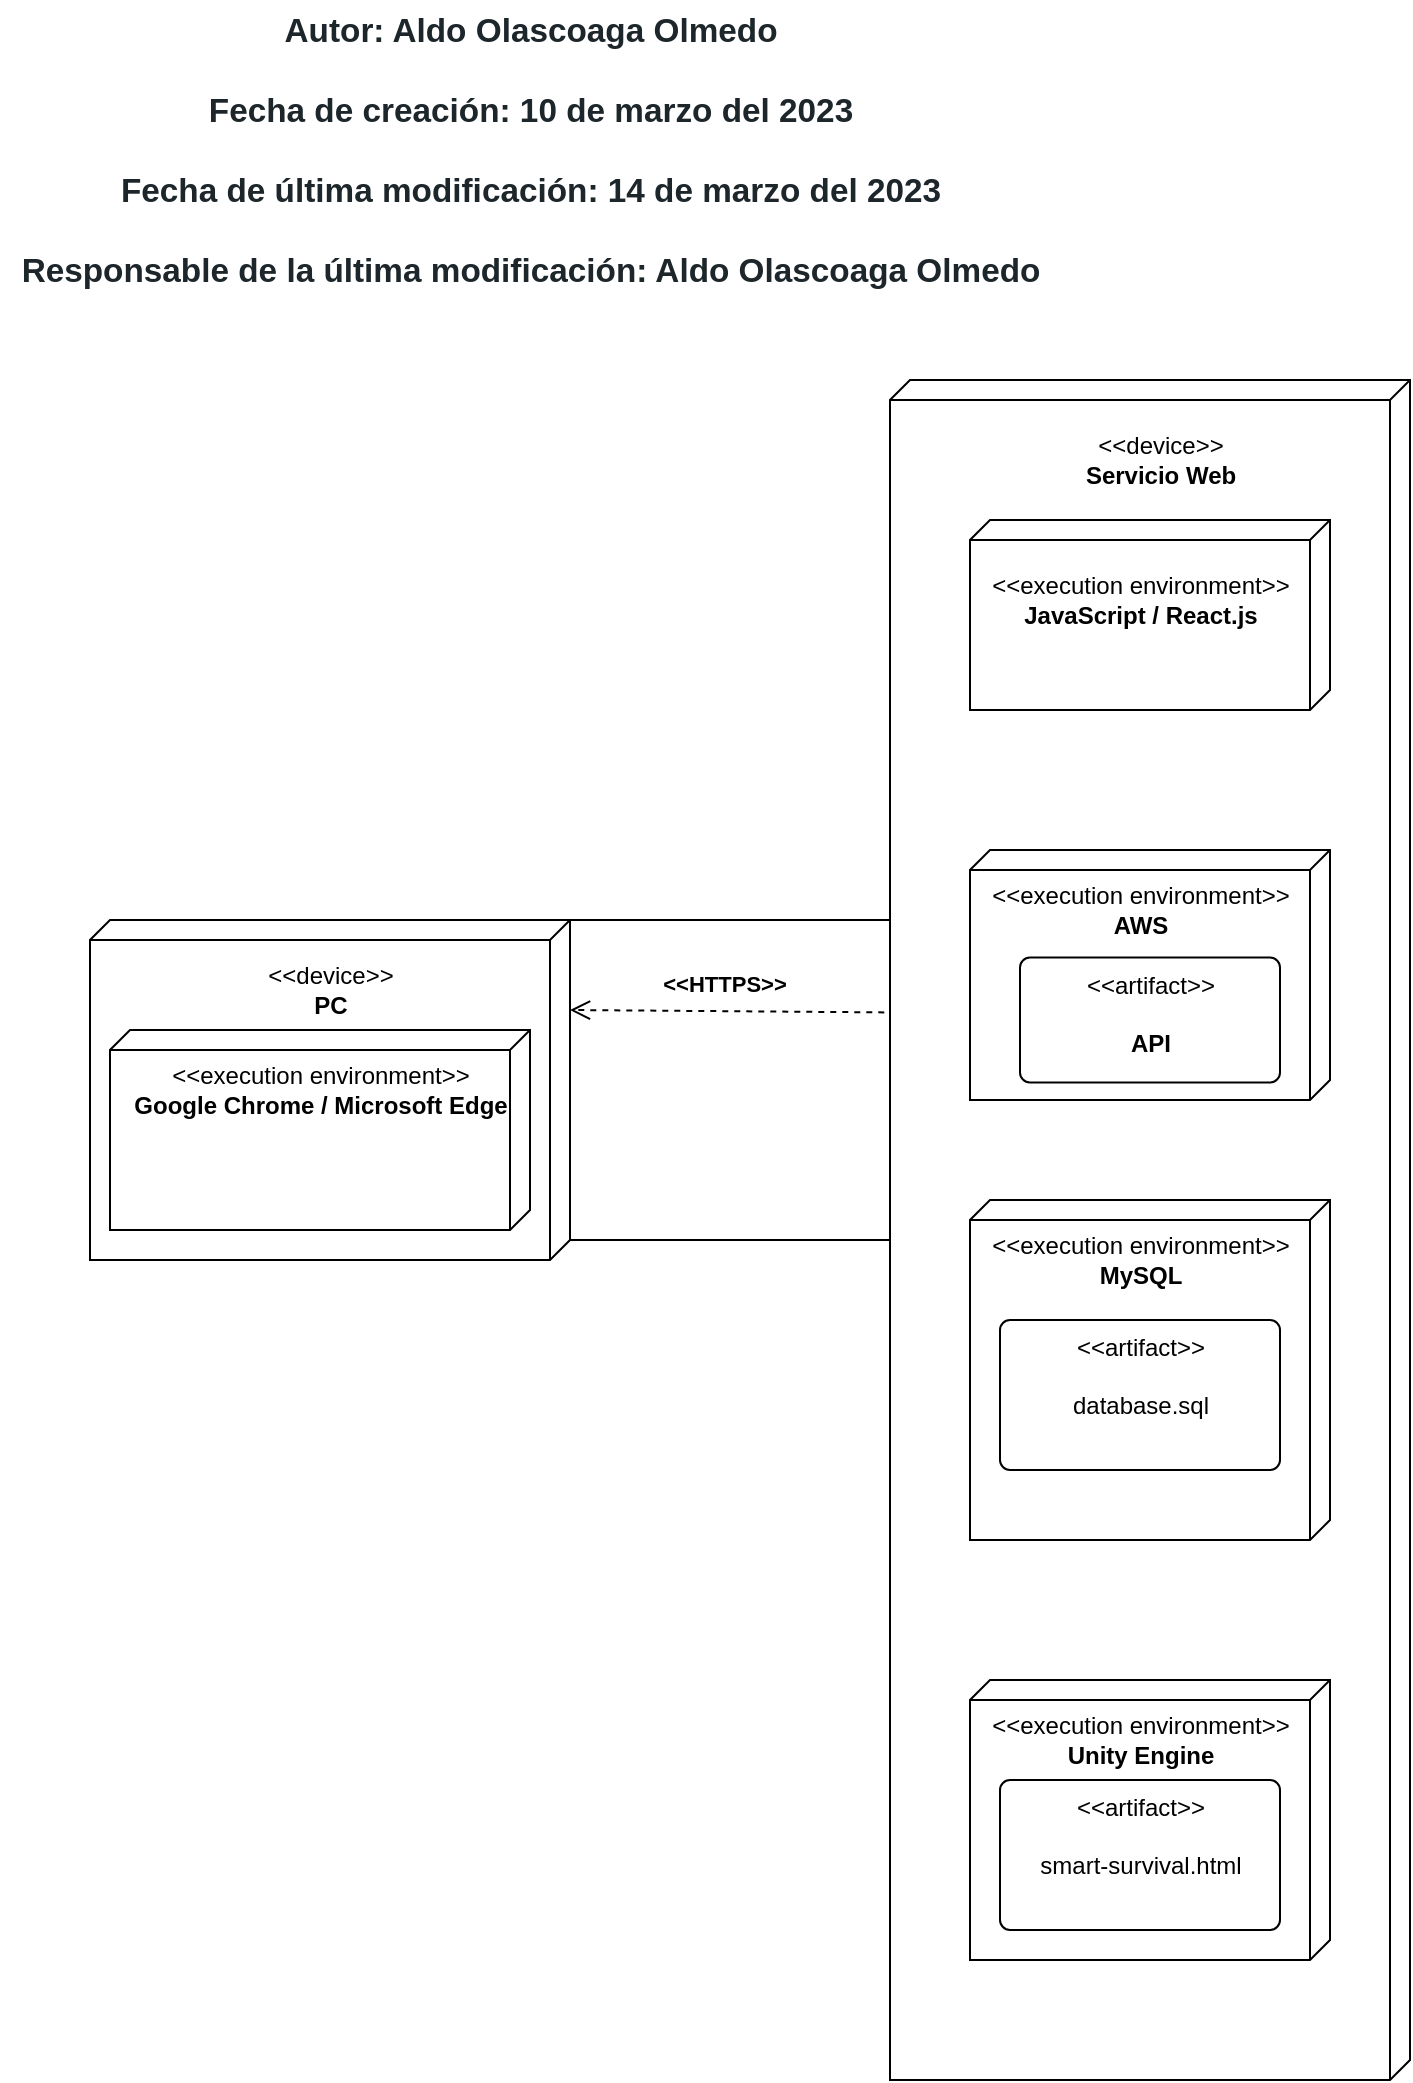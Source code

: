 <mxfile>
    <diagram id="72wiOLo-eDxF6rRenAFP" name="Page-1">
        <mxGraphModel dx="1000" dy="568" grid="1" gridSize="10" guides="1" tooltips="1" connect="1" arrows="1" fold="1" page="1" pageScale="1" pageWidth="827" pageHeight="1169" math="0" shadow="0">
            <root>
                <mxCell id="0"/>
                <mxCell id="1" parent="0"/>
                <mxCell id="14" value="" style="verticalAlign=top;align=left;spacingTop=8;spacingLeft=2;spacingRight=12;shape=cube;size=10;direction=south;fontStyle=4;html=1;" parent="1" vertex="1">
                    <mxGeometry x="60" y="470" width="240" height="170" as="geometry"/>
                </mxCell>
                <mxCell id="15" value="&amp;lt;&amp;lt;device&amp;gt;&amp;gt;&lt;br&gt;&lt;b&gt;PC&lt;/b&gt;" style="text;html=1;align=center;verticalAlign=middle;resizable=0;points=[];autosize=1;strokeColor=none;fillColor=none;" parent="1" vertex="1">
                    <mxGeometry x="135" y="485" width="90" height="40" as="geometry"/>
                </mxCell>
                <mxCell id="17" value="&lt;span data-lucid-content=&quot;{&amp;quot;t&amp;quot;:&amp;quot;Autor: Aldo Olascoaga Olmedo\n\nFecha de creación: 21 de febrero del 2023\n\nFecha de última modificación: 9 de marzo del 2023\n\nResponsable de la última modificación:  Aldo Olascoaga Olmedo\n&amp;quot;,&amp;quot;m&amp;quot;:[{&amp;quot;s&amp;quot;:0,&amp;quot;n&amp;quot;:&amp;quot;a&amp;quot;,&amp;quot;v&amp;quot;:&amp;quot;left&amp;quot;},{&amp;quot;s&amp;quot;:0,&amp;quot;n&amp;quot;:&amp;quot;b&amp;quot;,&amp;quot;v&amp;quot;:true,&amp;quot;e&amp;quot;:6},{&amp;quot;s&amp;quot;:0,&amp;quot;n&amp;quot;:&amp;quot;fc&amp;quot;,&amp;quot;v&amp;quot;:&amp;quot;Bold&amp;quot;,&amp;quot;e&amp;quot;:6},{&amp;quot;s&amp;quot;:0,&amp;quot;n&amp;quot;:&amp;quot;fid&amp;quot;,&amp;quot;v&amp;quot;:5,&amp;quot;e&amp;quot;:6},{&amp;quot;s&amp;quot;:0,&amp;quot;n&amp;quot;:&amp;quot;c&amp;quot;,&amp;quot;v&amp;quot;:&amp;quot;1d262bff&amp;quot;,&amp;quot;e&amp;quot;:186},{&amp;quot;s&amp;quot;:0,&amp;quot;n&amp;quot;:&amp;quot;s&amp;quot;,&amp;quot;v&amp;quot;:22.222,&amp;quot;e&amp;quot;:186},{&amp;quot;s&amp;quot;:29,&amp;quot;n&amp;quot;:&amp;quot;a&amp;quot;,&amp;quot;v&amp;quot;:&amp;quot;left&amp;quot;},{&amp;quot;s&amp;quot;:30,&amp;quot;n&amp;quot;:&amp;quot;a&amp;quot;,&amp;quot;v&amp;quot;:&amp;quot;left&amp;quot;},{&amp;quot;s&amp;quot;:30,&amp;quot;n&amp;quot;:&amp;quot;b&amp;quot;,&amp;quot;v&amp;quot;:true,&amp;quot;e&amp;quot;:49},{&amp;quot;s&amp;quot;:30,&amp;quot;n&amp;quot;:&amp;quot;fc&amp;quot;,&amp;quot;v&amp;quot;:&amp;quot;Bold&amp;quot;,&amp;quot;e&amp;quot;:49},{&amp;quot;s&amp;quot;:30,&amp;quot;n&amp;quot;:&amp;quot;fid&amp;quot;,&amp;quot;v&amp;quot;:5,&amp;quot;e&amp;quot;:49},{&amp;quot;s&amp;quot;:72,&amp;quot;n&amp;quot;:&amp;quot;a&amp;quot;,&amp;quot;v&amp;quot;:&amp;quot;left&amp;quot;},{&amp;quot;s&amp;quot;:73,&amp;quot;n&amp;quot;:&amp;quot;a&amp;quot;,&amp;quot;v&amp;quot;:&amp;quot;left&amp;quot;},{&amp;quot;s&amp;quot;:73,&amp;quot;n&amp;quot;:&amp;quot;b&amp;quot;,&amp;quot;v&amp;quot;:true,&amp;quot;e&amp;quot;:102},{&amp;quot;s&amp;quot;:73,&amp;quot;n&amp;quot;:&amp;quot;fc&amp;quot;,&amp;quot;v&amp;quot;:&amp;quot;Bold&amp;quot;,&amp;quot;e&amp;quot;:102},{&amp;quot;s&amp;quot;:73,&amp;quot;n&amp;quot;:&amp;quot;fid&amp;quot;,&amp;quot;v&amp;quot;:5,&amp;quot;e&amp;quot;:102},{&amp;quot;s&amp;quot;:123,&amp;quot;n&amp;quot;:&amp;quot;a&amp;quot;,&amp;quot;v&amp;quot;:&amp;quot;left&amp;quot;},{&amp;quot;s&amp;quot;:124,&amp;quot;n&amp;quot;:&amp;quot;a&amp;quot;,&amp;quot;v&amp;quot;:&amp;quot;left&amp;quot;},{&amp;quot;s&amp;quot;:124,&amp;quot;n&amp;quot;:&amp;quot;b&amp;quot;,&amp;quot;v&amp;quot;:true,&amp;quot;e&amp;quot;:164},{&amp;quot;s&amp;quot;:124,&amp;quot;n&amp;quot;:&amp;quot;fc&amp;quot;,&amp;quot;v&amp;quot;:&amp;quot;Bold&amp;quot;,&amp;quot;e&amp;quot;:164},{&amp;quot;s&amp;quot;:124,&amp;quot;n&amp;quot;:&amp;quot;fid&amp;quot;,&amp;quot;v&amp;quot;:5,&amp;quot;e&amp;quot;:164},{&amp;quot;s&amp;quot;:164,&amp;quot;n&amp;quot;:&amp;quot;fc&amp;quot;,&amp;quot;v&amp;quot;:&amp;quot;Regular&amp;quot;,&amp;quot;e&amp;quot;:185},{&amp;quot;s&amp;quot;:164,&amp;quot;n&amp;quot;:&amp;quot;fid&amp;quot;,&amp;quot;v&amp;quot;:2,&amp;quot;e&amp;quot;:185}]}&quot; data-lucid-type=&quot;application/vnd.lucid.text&quot;&gt;&lt;b&gt;&lt;span style=&quot;color: rgb(29, 38, 43); font-size: 16.667px;&quot;&gt;Autor:&lt;/span&gt;&lt;span style=&quot;color: rgb(29, 38, 43); font-size: 16.667px;&quot;&gt; Aldo Olascoaga Olmedo&lt;br&gt;&lt;/span&gt;&lt;span style=&quot;color: rgb(29, 38, 43); font-size: 16.667px;&quot;&gt;&lt;br&gt;&lt;/span&gt;&lt;span style=&quot;color: rgb(29, 38, 43); font-size: 16.667px;&quot;&gt;Fecha de creación: 10&lt;/span&gt;&lt;span style=&quot;color: rgb(29, 38, 43); font-size: 16.667px;&quot;&gt;&amp;nbsp;de marzo del 2023&lt;br&gt;&lt;/span&gt;&lt;span style=&quot;color: rgb(29, 38, 43); font-size: 16.667px;&quot;&gt;&lt;br&gt;&lt;/span&gt;&lt;span style=&quot;color: rgb(29, 38, 43); font-size: 16.667px;&quot;&gt;Fecha de última modificación:&lt;/span&gt;&lt;span style=&quot;color: rgb(29, 38, 43); font-size: 16.667px;&quot;&gt;&amp;nbsp;14 de marzo del 2023&lt;br&gt;&lt;/span&gt;&lt;span style=&quot;color: rgb(29, 38, 43); font-size: 16.667px;&quot;&gt;&lt;br&gt;&lt;/span&gt;&lt;span style=&quot;color: rgb(29, 38, 43); font-size: 16.667px;&quot;&gt;Responsable de la última modificación:  &lt;/span&gt;&lt;span style=&quot;color: rgb(29, 38, 43); font-size: 16.667px;&quot;&gt;Aldo Olascoaga Olmedo&lt;/span&gt;&lt;/b&gt;&lt;span style=&quot;color:#1d262b;font-size:16.667px;&quot;&gt;&lt;br&gt;&lt;/span&gt;&lt;/span&gt;" style="text;html=1;align=center;verticalAlign=middle;resizable=0;points=[];autosize=1;strokeColor=none;fillColor=#FFFFFF;" parent="1" vertex="1">
                    <mxGeometry x="15" y="10" width="530" height="150" as="geometry"/>
                </mxCell>
                <mxCell id="42" value="" style="verticalAlign=top;align=left;spacingTop=8;spacingLeft=2;spacingRight=12;shape=cube;size=10;direction=south;fontStyle=4;html=1;" parent="1" vertex="1">
                    <mxGeometry x="460" y="200" width="260" height="850" as="geometry"/>
                </mxCell>
                <mxCell id="43" value="&amp;lt;&amp;lt;device&amp;gt;&amp;gt;&lt;br&gt;&lt;b&gt;Servicio Web&lt;/b&gt;" style="text;html=1;align=center;verticalAlign=middle;resizable=0;points=[];autosize=1;strokeColor=none;fillColor=none;" parent="1" vertex="1">
                    <mxGeometry x="545" y="220" width="100" height="40" as="geometry"/>
                </mxCell>
                <mxCell id="37" value="" style="verticalAlign=top;align=left;spacingTop=8;spacingLeft=2;spacingRight=12;shape=cube;size=10;direction=south;fontStyle=4;html=1;" parent="1" vertex="1">
                    <mxGeometry x="500" y="270" width="180" height="95" as="geometry"/>
                </mxCell>
                <mxCell id="38" value="&amp;lt;&amp;lt;execution environment&amp;gt;&amp;gt;&lt;br&gt;&lt;b&gt;JavaScript / React.js&lt;/b&gt;" style="text;html=1;align=center;verticalAlign=middle;resizable=0;points=[];autosize=1;strokeColor=none;fillColor=none;" parent="1" vertex="1">
                    <mxGeometry x="500" y="290" width="170" height="40" as="geometry"/>
                </mxCell>
                <mxCell id="33" value="" style="verticalAlign=top;align=left;spacingTop=8;spacingLeft=2;spacingRight=12;shape=cube;size=10;direction=south;fontStyle=4;html=1;" parent="1" vertex="1">
                    <mxGeometry x="500" y="435" width="180" height="125" as="geometry"/>
                </mxCell>
                <mxCell id="34" value="&amp;lt;&amp;lt;execution environment&amp;gt;&amp;gt;&lt;br&gt;&lt;b&gt;AWS&lt;/b&gt;" style="text;html=1;align=center;verticalAlign=middle;resizable=0;points=[];autosize=1;strokeColor=none;fillColor=none;" parent="1" vertex="1">
                    <mxGeometry x="500" y="445" width="170" height="40" as="geometry"/>
                </mxCell>
                <mxCell id="44" value="" style="verticalAlign=top;align=left;spacingTop=8;spacingLeft=2;spacingRight=12;shape=cube;size=10;direction=south;fontStyle=4;html=1;" parent="1" vertex="1">
                    <mxGeometry x="500" y="610" width="180" height="170" as="geometry"/>
                </mxCell>
                <mxCell id="45" value="&amp;lt;&amp;lt;execution environment&amp;gt;&amp;gt;&lt;br&gt;&lt;b&gt;MySQL&lt;/b&gt;" style="text;html=1;align=center;verticalAlign=middle;resizable=0;points=[];autosize=1;strokeColor=none;fillColor=none;" parent="1" vertex="1">
                    <mxGeometry x="500" y="620" width="170" height="40" as="geometry"/>
                </mxCell>
                <mxCell id="56" value="&amp;lt;&amp;lt;artifact&amp;gt;&amp;gt;&lt;br&gt;&lt;br&gt;database.sql" style="html=1;align=center;verticalAlign=top;rounded=1;absoluteArcSize=1;arcSize=10;dashed=0;" parent="1" vertex="1">
                    <mxGeometry x="515" y="670" width="140" height="75" as="geometry"/>
                </mxCell>
                <mxCell id="57" value="" style="verticalLabelPosition=bottom;html=1;verticalAlign=top;align=center;strokeColor=none;fillColor=#FFFFFF;shape=mxgraph.azure.cloud_services_configuration_file;pointerEvents=1;" parent="1" vertex="1">
                    <mxGeometry x="625" y="682.5" width="20" height="20" as="geometry"/>
                </mxCell>
                <mxCell id="61" value="" style="verticalAlign=top;align=left;spacingTop=8;spacingLeft=2;spacingRight=12;shape=cube;size=10;direction=south;fontStyle=4;html=1;" parent="1" vertex="1">
                    <mxGeometry x="500" y="850" width="180" height="140" as="geometry"/>
                </mxCell>
                <mxCell id="62" value="&amp;lt;&amp;lt;execution environment&amp;gt;&amp;gt;&lt;br&gt;&lt;b&gt;Unity Engine&lt;/b&gt;" style="text;html=1;align=center;verticalAlign=middle;resizable=0;points=[];autosize=1;strokeColor=none;fillColor=none;" parent="1" vertex="1">
                    <mxGeometry x="500" y="860" width="170" height="40" as="geometry"/>
                </mxCell>
                <mxCell id="46" value="&amp;lt;&amp;lt;artifact&amp;gt;&amp;gt;&lt;br&gt;&lt;br&gt;smart-survival.html" style="html=1;align=center;verticalAlign=top;rounded=1;absoluteArcSize=1;arcSize=10;dashed=0;" parent="1" vertex="1">
                    <mxGeometry x="515" y="900" width="140" height="75" as="geometry"/>
                </mxCell>
                <mxCell id="63" value="&amp;lt;&amp;lt;artifact&amp;gt;&amp;gt;&lt;br&gt;&lt;br&gt;&lt;b&gt;API&lt;/b&gt;" style="html=1;align=center;verticalAlign=top;rounded=1;absoluteArcSize=1;arcSize=10;dashed=0;" parent="1" vertex="1">
                    <mxGeometry x="525" y="488.75" width="130" height="62.5" as="geometry"/>
                </mxCell>
                <mxCell id="64" value="" style="verticalAlign=top;align=left;spacingTop=8;spacingLeft=2;spacingRight=12;shape=cube;size=10;direction=south;fontStyle=4;html=1;" parent="1" vertex="1">
                    <mxGeometry x="70" y="525" width="210" height="100" as="geometry"/>
                </mxCell>
                <mxCell id="65" value="&amp;lt;&amp;lt;execution environment&amp;gt;&amp;gt;&lt;br&gt;&lt;b&gt;Google Chrome / Microsoft Edge&lt;/b&gt;" style="text;html=1;align=center;verticalAlign=middle;resizable=0;points=[];autosize=1;strokeColor=none;fillColor=none;" parent="1" vertex="1">
                    <mxGeometry x="70" y="535" width="210" height="40" as="geometry"/>
                </mxCell>
                <mxCell id="66" value="" style="rounded=0;whiteSpace=wrap;html=1;fillColor=#FFFFFF;" vertex="1" parent="1">
                    <mxGeometry x="300" y="470" width="160" height="160" as="geometry"/>
                </mxCell>
                <mxCell id="60" value="&lt;b&gt;&amp;lt;&amp;lt;HTTPS&amp;gt;&amp;gt;&lt;/b&gt;" style="endArrow=open;startArrow=none;endFill=0;startFill=0;endSize=8;html=1;verticalAlign=bottom;dashed=1;labelBackgroundColor=none;entryX=0;entryY=0;entryDx=45;entryDy=0;entryPerimeter=0;exitX=0.372;exitY=1.011;exitDx=0;exitDy=0;exitPerimeter=0;fillColor=#FFFFFF;" parent="1" source="42" target="14" edge="1">
                    <mxGeometry x="0.027" y="-5" width="160" relative="1" as="geometry">
                        <mxPoint x="335.5" y="385" as="sourcePoint"/>
                        <mxPoint x="310" y="280" as="targetPoint"/>
                        <mxPoint as="offset"/>
                    </mxGeometry>
                </mxCell>
            </root>
        </mxGraphModel>
    </diagram>
</mxfile>